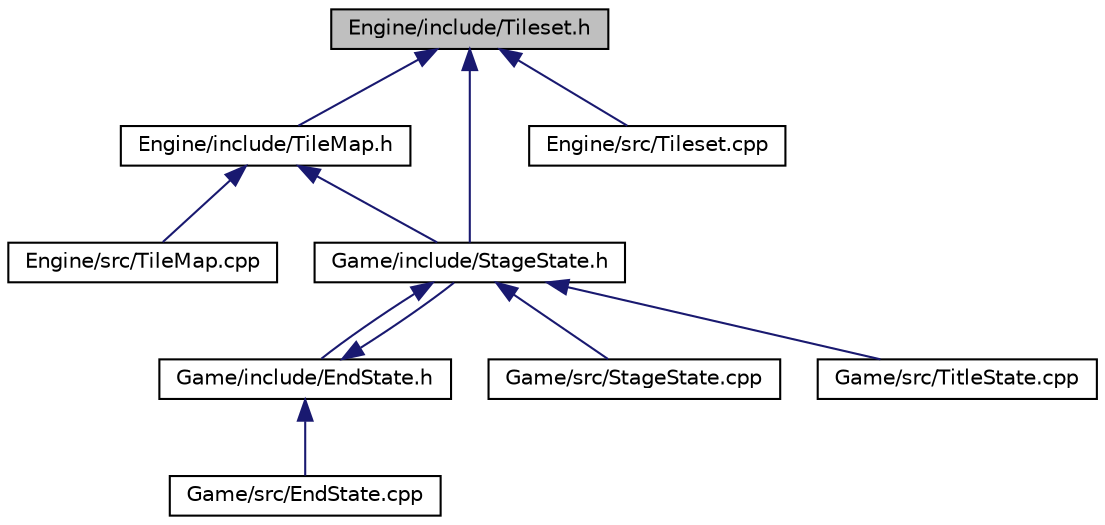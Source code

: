 digraph "Engine/include/Tileset.h"
{
  edge [fontname="Helvetica",fontsize="10",labelfontname="Helvetica",labelfontsize="10"];
  node [fontname="Helvetica",fontsize="10",shape=record];
  Node1 [label="Engine/include/Tileset.h",height=0.2,width=0.4,color="black", fillcolor="grey75", style="filled", fontcolor="black"];
  Node1 -> Node2 [dir="back",color="midnightblue",fontsize="10",style="solid",fontname="Helvetica"];
  Node2 [label="Engine/include/TileMap.h",height=0.2,width=0.4,color="black", fillcolor="white", style="filled",URL="$TileMap_8h.html"];
  Node2 -> Node3 [dir="back",color="midnightblue",fontsize="10",style="solid",fontname="Helvetica"];
  Node3 [label="Engine/src/TileMap.cpp",height=0.2,width=0.4,color="black", fillcolor="white", style="filled",URL="$TileMap_8cpp.html"];
  Node2 -> Node4 [dir="back",color="midnightblue",fontsize="10",style="solid",fontname="Helvetica"];
  Node4 [label="Game/include/StageState.h",height=0.2,width=0.4,color="black", fillcolor="white", style="filled",URL="$StageState_8h.html"];
  Node4 -> Node5 [dir="back",color="midnightblue",fontsize="10",style="solid",fontname="Helvetica"];
  Node5 [label="Game/include/EndState.h",height=0.2,width=0.4,color="black", fillcolor="white", style="filled",URL="$EndState_8h.html"];
  Node5 -> Node4 [dir="back",color="midnightblue",fontsize="10",style="solid",fontname="Helvetica"];
  Node5 -> Node6 [dir="back",color="midnightblue",fontsize="10",style="solid",fontname="Helvetica"];
  Node6 [label="Game/src/EndState.cpp",height=0.2,width=0.4,color="black", fillcolor="white", style="filled",URL="$EndState_8cpp.html"];
  Node4 -> Node7 [dir="back",color="midnightblue",fontsize="10",style="solid",fontname="Helvetica"];
  Node7 [label="Game/src/StageState.cpp",height=0.2,width=0.4,color="black", fillcolor="white", style="filled",URL="$StageState_8cpp.html"];
  Node4 -> Node8 [dir="back",color="midnightblue",fontsize="10",style="solid",fontname="Helvetica"];
  Node8 [label="Game/src/TitleState.cpp",height=0.2,width=0.4,color="black", fillcolor="white", style="filled",URL="$TitleState_8cpp.html"];
  Node1 -> Node9 [dir="back",color="midnightblue",fontsize="10",style="solid",fontname="Helvetica"];
  Node9 [label="Engine/src/Tileset.cpp",height=0.2,width=0.4,color="black", fillcolor="white", style="filled",URL="$Tileset_8cpp.html"];
  Node1 -> Node4 [dir="back",color="midnightblue",fontsize="10",style="solid",fontname="Helvetica"];
}
